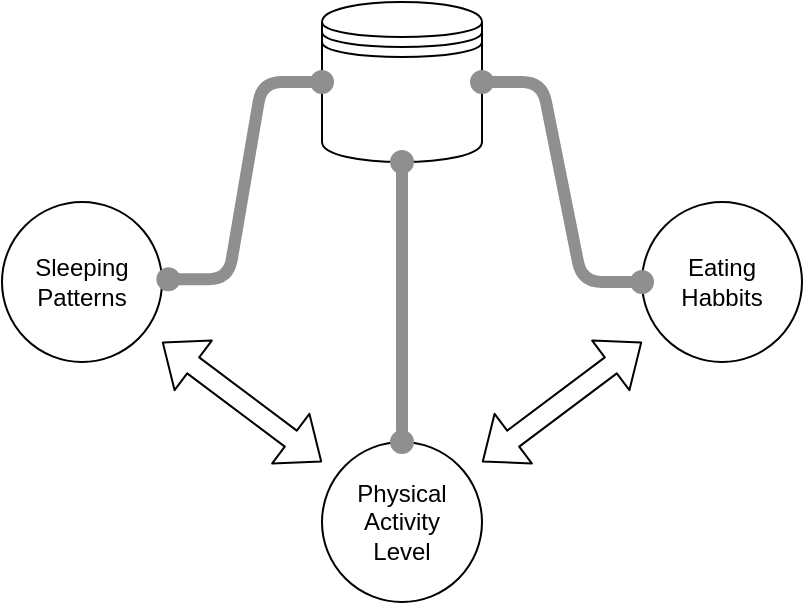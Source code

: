 <mxfile version="10.4.1" type="github"><diagram id="QEdxrtXAHlKfLlnaJ4Ig" name="Page-1"><mxGraphModel dx="961" dy="530" grid="0" gridSize="10" guides="1" tooltips="1" connect="1" arrows="1" fold="1" page="1" pageScale="1" pageWidth="827" pageHeight="1169" math="0" shadow="0"><root><mxCell id="0"/><mxCell id="1" parent="0"/><mxCell id="UUVFU4UwAP1l8jShxemT-2" value="Physical&lt;br&gt;Activity&lt;br&gt;Level&lt;br&gt;" style="ellipse;whiteSpace=wrap;html=1;aspect=fixed;" vertex="1" parent="1"><mxGeometry x="360" y="360" width="80" height="80" as="geometry"/></mxCell><mxCell id="UUVFU4UwAP1l8jShxemT-3" value="Eating Habbits" style="ellipse;whiteSpace=wrap;html=1;aspect=fixed;" vertex="1" parent="1"><mxGeometry x="520" y="240" width="80" height="80" as="geometry"/></mxCell><mxCell id="UUVFU4UwAP1l8jShxemT-4" value="Sleeping Patterns&lt;br&gt;" style="ellipse;whiteSpace=wrap;html=1;aspect=fixed;" vertex="1" parent="1"><mxGeometry x="200" y="240" width="80" height="80" as="geometry"/></mxCell><mxCell id="UUVFU4UwAP1l8jShxemT-5" value="" style="shape=flexArrow;endArrow=classic;startArrow=classic;html=1;" edge="1" parent="1"><mxGeometry width="50" height="50" relative="1" as="geometry"><mxPoint x="280" y="310" as="sourcePoint"/><mxPoint x="360" y="370" as="targetPoint"/></mxGeometry></mxCell><mxCell id="UUVFU4UwAP1l8jShxemT-6" value="" style="shape=flexArrow;endArrow=classic;startArrow=classic;html=1;" edge="1" parent="1"><mxGeometry width="50" height="50" relative="1" as="geometry"><mxPoint x="440" y="370" as="sourcePoint"/><mxPoint x="520" y="310" as="targetPoint"/><Array as="points"/></mxGeometry></mxCell><mxCell id="UUVFU4UwAP1l8jShxemT-9" value="" style="shape=datastore;whiteSpace=wrap;html=1;" vertex="1" parent="1"><mxGeometry x="360" y="140" width="80" height="80" as="geometry"/></mxCell><mxCell id="UUVFU4UwAP1l8jShxemT-12" value="" style="endArrow=oval;html=1;exitX=0.5;exitY=1;exitDx=0;exitDy=0;entryX=0.5;entryY=0;entryDx=0;entryDy=0;strokeColor=#8F8F8F;strokeWidth=6;edgeStyle=orthogonalEdgeStyle;endFill=0;curved=1;startArrow=oval;startFill=0;" edge="1" parent="1" source="UUVFU4UwAP1l8jShxemT-9" target="UUVFU4UwAP1l8jShxemT-2"><mxGeometry width="50" height="50" relative="1" as="geometry"><mxPoint x="370" y="290" as="sourcePoint"/><mxPoint x="420" y="240" as="targetPoint"/></mxGeometry></mxCell><mxCell id="UUVFU4UwAP1l8jShxemT-16" value="" style="endArrow=oval;html=1;strokeColor=#8F8F8F;strokeWidth=6;edgeStyle=entityRelationEdgeStyle;endFill=0;startArrow=oval;startFill=0;" edge="1" parent="1" target="UUVFU4UwAP1l8jShxemT-3"><mxGeometry width="50" height="50" relative="1" as="geometry"><mxPoint x="440" y="180" as="sourcePoint"/><mxPoint x="430" y="410" as="targetPoint"/></mxGeometry></mxCell><mxCell id="UUVFU4UwAP1l8jShxemT-18" value="" style="endArrow=oval;html=1;exitX=1.04;exitY=0.483;exitDx=0;exitDy=0;strokeColor=#8F8F8F;strokeWidth=6;edgeStyle=entityRelationEdgeStyle;endFill=0;startArrow=oval;startFill=0;exitPerimeter=0;entryX=0;entryY=0.5;entryDx=0;entryDy=0;" edge="1" parent="1" source="UUVFU4UwAP1l8jShxemT-4" target="UUVFU4UwAP1l8jShxemT-9"><mxGeometry width="50" height="50" relative="1" as="geometry"><mxPoint x="368.69" y="179.5" as="sourcePoint"/><mxPoint x="480" y="270" as="targetPoint"/></mxGeometry></mxCell><mxCell id="UUVFU4UwAP1l8jShxemT-42" value="" style="shape=image;html=1;verticalAlign=top;verticalLabelPosition=bottom;labelBackgroundColor=#ffffff;imageAspect=0;aspect=fixed;image=https://cdn4.iconfinder.com/data/icons/big-data-free/32/Data-03-128.png" vertex="1" parent="1"><mxGeometry x="379" y="172" width="38" height="38" as="geometry"/></mxCell></root></mxGraphModel></diagram></mxfile>
